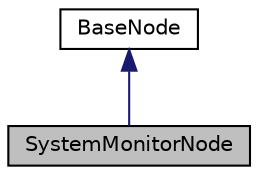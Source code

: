 digraph "SystemMonitorNode"
{
 // LATEX_PDF_SIZE
  edge [fontname="Helvetica",fontsize="10",labelfontname="Helvetica",labelfontsize="10"];
  node [fontname="Helvetica",fontsize="10",shape=record];
  Node1 [label="SystemMonitorNode",height=0.2,width=0.4,color="black", fillcolor="grey75", style="filled", fontcolor="black",tooltip=" "];
  Node2 -> Node1 [dir="back",color="midnightblue",fontsize="10",style="solid",fontname="Helvetica"];
  Node2 [label="BaseNode",height=0.2,width=0.4,color="black", fillcolor="white", style="filled",URL="$classBaseNode.html",tooltip="This is a BaseNode class. All Nodes should be a derived class from this Base Class."];
}
